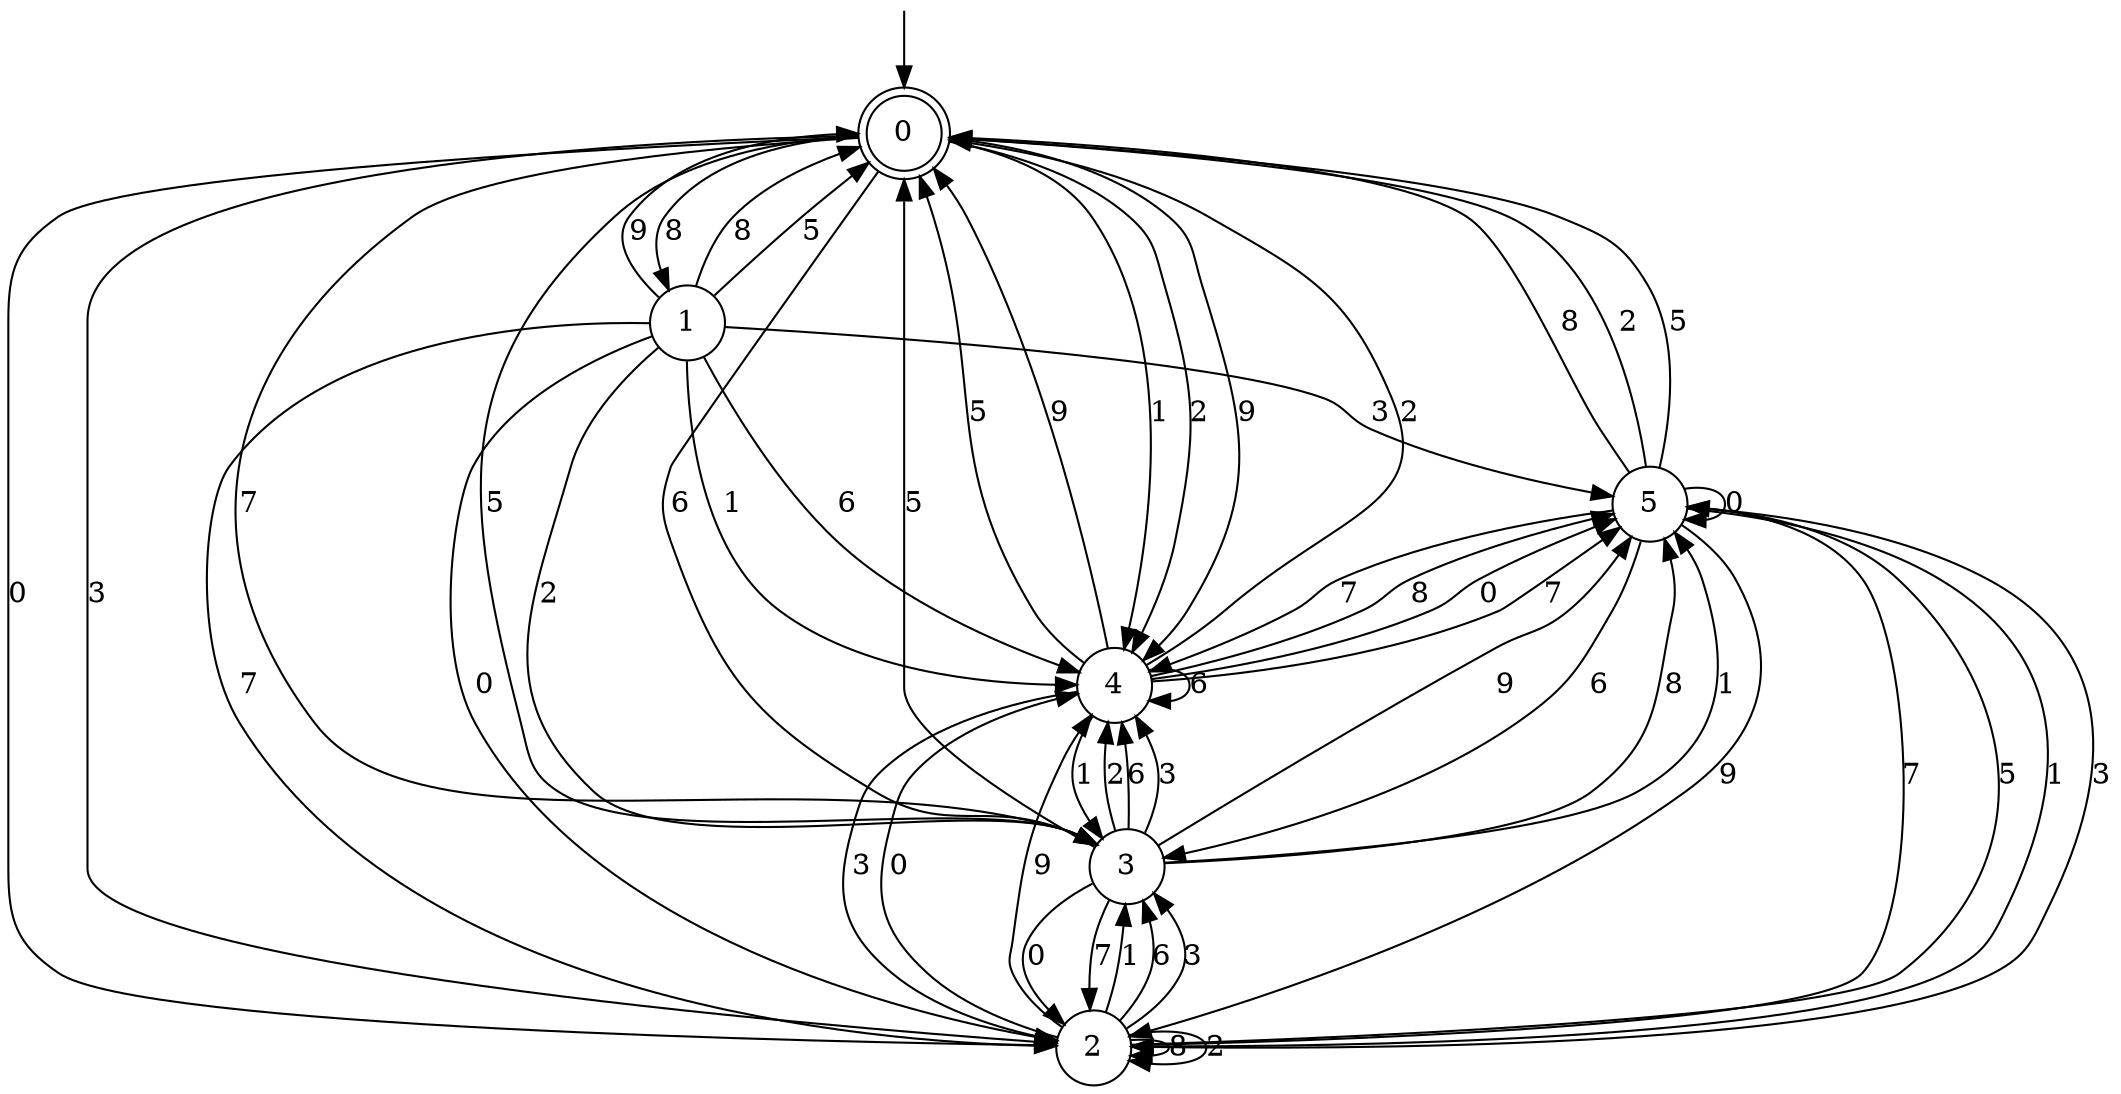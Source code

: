 digraph g {

	s0 [shape="doublecircle" label="0"];
	s1 [shape="circle" label="1"];
	s2 [shape="circle" label="2"];
	s3 [shape="circle" label="3"];
	s4 [shape="circle" label="4"];
	s5 [shape="circle" label="5"];
	s0 -> s1 [label="8"];
	s0 -> s2 [label="0"];
	s0 -> s3 [label="7"];
	s0 -> s4 [label="1"];
	s0 -> s4 [label="2"];
	s0 -> s3 [label="5"];
	s0 -> s3 [label="6"];
	s0 -> s4 [label="9"];
	s0 -> s2 [label="3"];
	s1 -> s0 [label="8"];
	s1 -> s2 [label="0"];
	s1 -> s2 [label="7"];
	s1 -> s4 [label="1"];
	s1 -> s3 [label="2"];
	s1 -> s0 [label="5"];
	s1 -> s4 [label="6"];
	s1 -> s0 [label="9"];
	s1 -> s5 [label="3"];
	s2 -> s2 [label="8"];
	s2 -> s4 [label="0"];
	s2 -> s5 [label="7"];
	s2 -> s3 [label="1"];
	s2 -> s2 [label="2"];
	s2 -> s5 [label="5"];
	s2 -> s3 [label="6"];
	s2 -> s4 [label="9"];
	s2 -> s3 [label="3"];
	s3 -> s5 [label="8"];
	s3 -> s2 [label="0"];
	s3 -> s2 [label="7"];
	s3 -> s5 [label="1"];
	s3 -> s4 [label="2"];
	s3 -> s0 [label="5"];
	s3 -> s4 [label="6"];
	s3 -> s5 [label="9"];
	s3 -> s4 [label="3"];
	s4 -> s5 [label="8"];
	s4 -> s5 [label="0"];
	s4 -> s5 [label="7"];
	s4 -> s3 [label="1"];
	s4 -> s0 [label="2"];
	s4 -> s0 [label="5"];
	s4 -> s4 [label="6"];
	s4 -> s0 [label="9"];
	s4 -> s2 [label="3"];
	s5 -> s0 [label="8"];
	s5 -> s5 [label="0"];
	s5 -> s4 [label="7"];
	s5 -> s2 [label="1"];
	s5 -> s0 [label="2"];
	s5 -> s0 [label="5"];
	s5 -> s3 [label="6"];
	s5 -> s2 [label="9"];
	s5 -> s2 [label="3"];

__start0 [label="" shape="none" width="0" height="0"];
__start0 -> s0;

}
